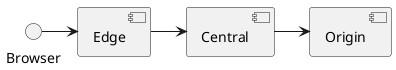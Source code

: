 @startuml

skinparam componentStyle uml2
Browser -right-> [Edge]
[Edge] -right-> [Central]
[Central] -right-> [Origin]

@enduml